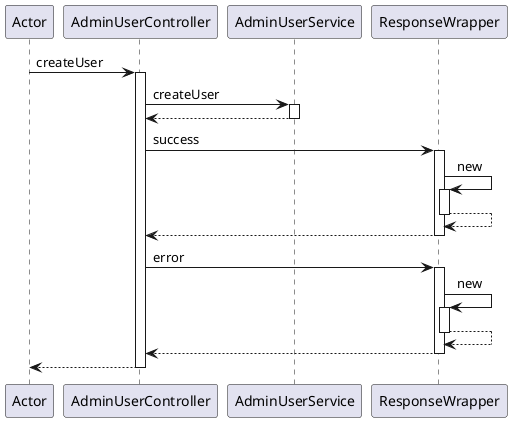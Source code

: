 @startuml
'https://plantuml.com/sequence-diagram

@startuml
participant Actor
Actor -> AdminUserController : createUser
activate AdminUserController
AdminUserController -> AdminUserService : createUser
activate AdminUserService
AdminUserService --> AdminUserController
deactivate AdminUserService
AdminUserController -> ResponseWrapper : success
activate ResponseWrapper
ResponseWrapper -> ResponseWrapper : new
activate ResponseWrapper
ResponseWrapper --> ResponseWrapper
deactivate ResponseWrapper
ResponseWrapper --> AdminUserController
deactivate ResponseWrapper
AdminUserController -> ResponseWrapper : error
activate ResponseWrapper
ResponseWrapper -> ResponseWrapper : new
activate ResponseWrapper
ResponseWrapper --> ResponseWrapper
deactivate ResponseWrapper
ResponseWrapper --> AdminUserController
deactivate ResponseWrapper
return
@enduml
@startuml
actor Admin
participant "User Management Page" as UMP
participant "UserAdminController" as UAC
participant "UserAdminServiceImpl" as UAS
participant "SysUserMapper" as SUM
participant "SysUserInfoMapper" as SUIM

Admin -> UMP : 发起用户操作
UMP -> UAC : createUser()
activate UAC
UAC -> UAS : createUser()
activate UAS
UAS -> SUM : insert user
SUM --> UAS
UAS -> SUIM : insert user info
SUIM --> UAS
UAS --> UAC
deactivate UAS
UAC --> UMP : 返回结果
deactivate UAC
@enduml